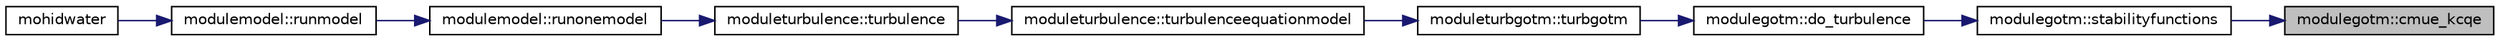 digraph "modulegotm::cmue_kcqe"
{
 // LATEX_PDF_SIZE
  edge [fontname="Helvetica",fontsize="10",labelfontname="Helvetica",labelfontsize="10"];
  node [fontname="Helvetica",fontsize="10",shape=record];
  rankdir="RL";
  Node1 [label="modulegotm::cmue_kcqe",height=0.2,width=0.4,color="black", fillcolor="grey75", style="filled", fontcolor="black",tooltip=" "];
  Node1 -> Node2 [dir="back",color="midnightblue",fontsize="10",style="solid"];
  Node2 [label="modulegotm::stabilityfunctions",height=0.2,width=0.4,color="black", fillcolor="white", style="filled",URL="$namespacemodulegotm.html#a0e2f0ad43d12c00ed95b6fdef24dc5eb",tooltip=" "];
  Node2 -> Node3 [dir="back",color="midnightblue",fontsize="10",style="solid"];
  Node3 [label="modulegotm::do_turbulence",height=0.2,width=0.4,color="black", fillcolor="white", style="filled",URL="$namespacemodulegotm.html#a4ca35153e188114f4f02fe276d302d14",tooltip=" "];
  Node3 -> Node4 [dir="back",color="midnightblue",fontsize="10",style="solid"];
  Node4 [label="moduleturbgotm::turbgotm",height=0.2,width=0.4,color="black", fillcolor="white", style="filled",URL="$namespacemoduleturbgotm.html#ab0d8f0e83e75ef88108e4b2bf04543c0",tooltip=" "];
  Node4 -> Node5 [dir="back",color="midnightblue",fontsize="10",style="solid"];
  Node5 [label="moduleturbulence::turbulenceequationmodel",height=0.2,width=0.4,color="black", fillcolor="white", style="filled",URL="$namespacemoduleturbulence.html#ab1caba5ca0b728449a98a3884fda59e8",tooltip=" "];
  Node5 -> Node6 [dir="back",color="midnightblue",fontsize="10",style="solid"];
  Node6 [label="moduleturbulence::turbulence",height=0.2,width=0.4,color="black", fillcolor="white", style="filled",URL="$namespacemoduleturbulence.html#aa75d43b0bd3a1b14c9baa4fe1ba2e6f7",tooltip=" "];
  Node6 -> Node7 [dir="back",color="midnightblue",fontsize="10",style="solid"];
  Node7 [label="modulemodel::runonemodel",height=0.2,width=0.4,color="black", fillcolor="white", style="filled",URL="$namespacemodulemodel.html#ab22d85061a595a03c83c11766cba5587",tooltip=" "];
  Node7 -> Node8 [dir="back",color="midnightblue",fontsize="10",style="solid"];
  Node8 [label="modulemodel::runmodel",height=0.2,width=0.4,color="black", fillcolor="white", style="filled",URL="$namespacemodulemodel.html#a16a07d5b28a4877790acec46aed111b6",tooltip=" "];
  Node8 -> Node9 [dir="back",color="midnightblue",fontsize="10",style="solid"];
  Node9 [label="mohidwater",height=0.2,width=0.4,color="black", fillcolor="white", style="filled",URL="$_main_8_f90.html#a22cacab418d9e36dcaa8c3aef44b4185",tooltip=" "];
}
